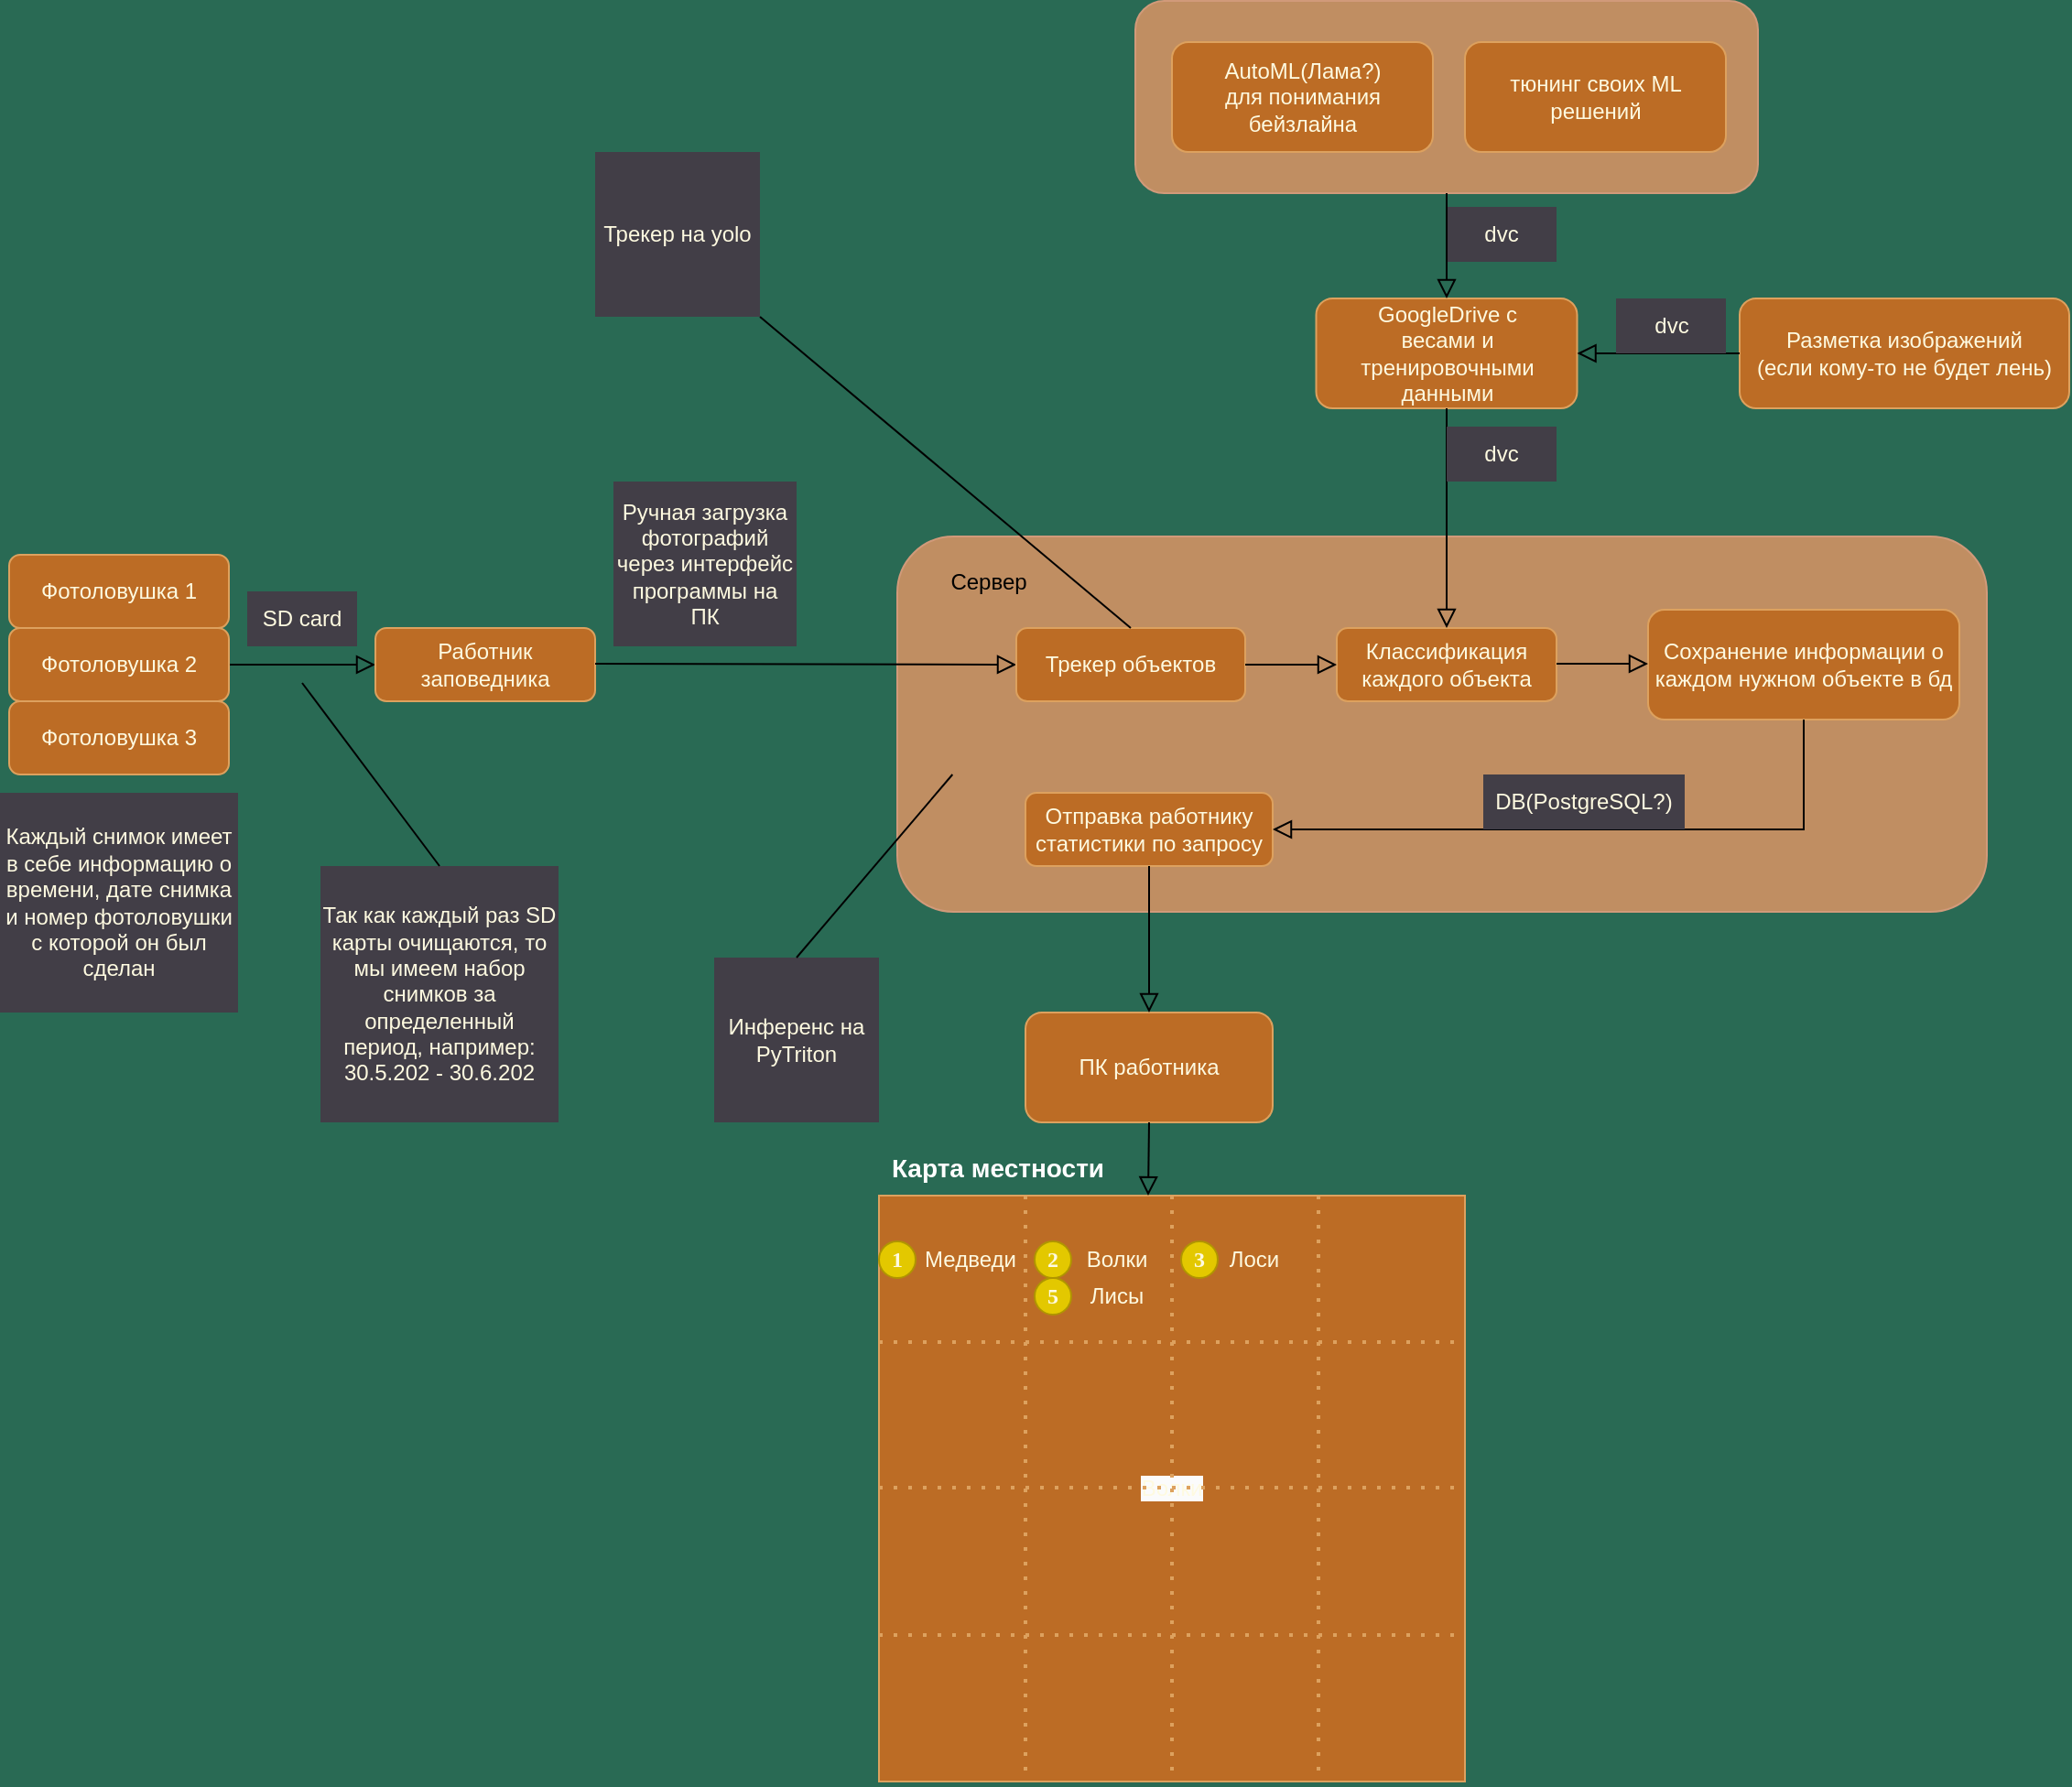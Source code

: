 <mxfile version="21.7.5" type="device">
  <diagram id="C5RBs43oDa-KdzZeNtuy" name="Page-1">
    <mxGraphModel dx="1356" dy="2001" grid="1" gridSize="10" guides="1" tooltips="1" connect="1" arrows="1" fold="1" page="1" pageScale="1" pageWidth="827" pageHeight="1169" background="#296a54" math="0" shadow="0">
      <root>
        <mxCell id="WIyWlLk6GJQsqaUBKTNV-0" />
        <mxCell id="WIyWlLk6GJQsqaUBKTNV-1" parent="WIyWlLk6GJQsqaUBKTNV-0" />
        <mxCell id="UN8iPi8M0M4lKCketsCk-8" value="" style="rounded=1;whiteSpace=wrap;html=1;fontSize=12;glass=0;strokeWidth=1;shadow=0;labelBackgroundColor=none;fillColor=#c08e62;strokeColor=#d19a7a;fontColor=#FEFAE0;" parent="WIyWlLk6GJQsqaUBKTNV-1" vertex="1">
          <mxGeometry x="530" y="120" width="595" height="205" as="geometry" />
        </mxCell>
        <mxCell id="WIyWlLk6GJQsqaUBKTNV-2" value="" style="rounded=0;html=1;jettySize=auto;orthogonalLoop=1;fontSize=11;endArrow=block;endFill=0;endSize=8;strokeWidth=1;shadow=0;labelBackgroundColor=none;edgeStyle=orthogonalEdgeStyle;entryX=0;entryY=0.5;entryDx=0;entryDy=0;strokeColor=#000000;fontColor=default;" parent="WIyWlLk6GJQsqaUBKTNV-1" source="WIyWlLk6GJQsqaUBKTNV-3" target="UN8iPi8M0M4lKCketsCk-2" edge="1">
          <mxGeometry relative="1" as="geometry">
            <mxPoint x="225" y="190" as="targetPoint" />
          </mxGeometry>
        </mxCell>
        <mxCell id="WIyWlLk6GJQsqaUBKTNV-3" value="Фотоловушка 2" style="rounded=1;whiteSpace=wrap;html=1;fontSize=12;glass=0;strokeWidth=1;shadow=0;labelBackgroundColor=none;fillColor=#BC6C25;strokeColor=#DDA15E;fontColor=#FEFAE0;" parent="WIyWlLk6GJQsqaUBKTNV-1" vertex="1">
          <mxGeometry x="45" y="170" width="120" height="40" as="geometry" />
        </mxCell>
        <mxCell id="UN8iPi8M0M4lKCketsCk-0" value="Фотоловушка 3" style="rounded=1;whiteSpace=wrap;html=1;fontSize=12;glass=0;strokeWidth=1;shadow=0;labelBackgroundColor=none;fillColor=#BC6C25;strokeColor=#DDA15E;fontColor=#FEFAE0;" parent="WIyWlLk6GJQsqaUBKTNV-1" vertex="1">
          <mxGeometry x="45" y="210" width="120" height="40" as="geometry" />
        </mxCell>
        <mxCell id="UN8iPi8M0M4lKCketsCk-1" value="Фотоловушка 1" style="rounded=1;whiteSpace=wrap;html=1;fontSize=12;glass=0;strokeWidth=1;shadow=0;labelBackgroundColor=none;fillColor=#BC6C25;strokeColor=#DDA15E;fontColor=#FEFAE0;" parent="WIyWlLk6GJQsqaUBKTNV-1" vertex="1">
          <mxGeometry x="45" y="130" width="120" height="40" as="geometry" />
        </mxCell>
        <mxCell id="UN8iPi8M0M4lKCketsCk-2" value="Работник заповедника" style="rounded=1;whiteSpace=wrap;html=1;fontSize=12;glass=0;strokeWidth=1;shadow=0;labelBackgroundColor=none;fillColor=#BC6C25;strokeColor=#DDA15E;fontColor=#FEFAE0;" parent="WIyWlLk6GJQsqaUBKTNV-1" vertex="1">
          <mxGeometry x="245" y="170" width="120" height="40" as="geometry" />
        </mxCell>
        <mxCell id="UN8iPi8M0M4lKCketsCk-5" value="SD card" style="text;html=1;strokeColor=none;fillColor=#423e47;align=center;verticalAlign=middle;whiteSpace=wrap;rounded=0;labelBackgroundColor=none;fontColor=#FEFAE0;" parent="WIyWlLk6GJQsqaUBKTNV-1" vertex="1">
          <mxGeometry x="175" y="150" width="60" height="30" as="geometry" />
        </mxCell>
        <mxCell id="UN8iPi8M0M4lKCketsCk-6" value="" style="rounded=0;html=1;jettySize=auto;orthogonalLoop=1;fontSize=11;endArrow=block;endFill=0;endSize=8;strokeWidth=1;shadow=0;labelBackgroundColor=none;edgeStyle=orthogonalEdgeStyle;entryX=0;entryY=0.5;entryDx=0;entryDy=0;strokeColor=#000000;fontColor=default;" parent="WIyWlLk6GJQsqaUBKTNV-1" edge="1" target="E1cWPZ0sb_W8jcI9UWx0-8">
          <mxGeometry relative="1" as="geometry">
            <mxPoint x="365" y="189.52" as="sourcePoint" />
            <mxPoint x="445" y="189.52" as="targetPoint" />
          </mxGeometry>
        </mxCell>
        <mxCell id="UN8iPi8M0M4lKCketsCk-7" value="Ручная загрузка фотографий через интерфейс программы на ПК" style="text;html=1;strokeColor=none;fillColor=#423e47;align=center;verticalAlign=middle;whiteSpace=wrap;rounded=0;labelBackgroundColor=none;fontColor=#FEFAE0;gradientColor=none;" parent="WIyWlLk6GJQsqaUBKTNV-1" vertex="1">
          <mxGeometry x="375" y="90" width="100" height="90" as="geometry" />
        </mxCell>
        <mxCell id="UN8iPi8M0M4lKCketsCk-11" value="Каждый снимок имеет в себе информацию о времени, дате снимка и номер фотоловушки с которой он был сделан" style="text;html=1;strokeColor=none;fillColor=#423e47;align=center;verticalAlign=middle;whiteSpace=wrap;rounded=0;labelBackgroundColor=none;fontColor=#FEFAE0;" parent="WIyWlLk6GJQsqaUBKTNV-1" vertex="1">
          <mxGeometry x="40" y="260" width="130" height="120" as="geometry" />
        </mxCell>
        <mxCell id="UN8iPi8M0M4lKCketsCk-17" value="Так как каждый раз SD карты очищаются, то мы имеем набор снимков за определенный период, например:&lt;br&gt;30.5.202 - 30.6.202" style="rounded=0;whiteSpace=wrap;html=1;labelBackgroundColor=none;fillColor=#423e47;strokeColor=none;fontColor=#FEFAE0;" parent="WIyWlLk6GJQsqaUBKTNV-1" vertex="1">
          <mxGeometry x="215" y="300" width="130" height="140" as="geometry" />
        </mxCell>
        <mxCell id="UN8iPi8M0M4lKCketsCk-23" value="ПК работника" style="rounded=1;whiteSpace=wrap;html=1;fontSize=12;glass=0;strokeWidth=1;shadow=0;labelBackgroundColor=none;fillColor=#BC6C25;strokeColor=#DDA15E;fontColor=#FEFAE0;" parent="WIyWlLk6GJQsqaUBKTNV-1" vertex="1">
          <mxGeometry x="600" y="380" width="135" height="60" as="geometry" />
        </mxCell>
        <mxCell id="UN8iPi8M0M4lKCketsCk-26" value="&lt;span style=&quot;color: rgb(254, 250, 224); font-family: Helvetica; font-size: 12px; font-style: normal; font-variant-ligatures: normal; font-variant-caps: normal; font-weight: 400; letter-spacing: normal; orphans: 2; text-align: center; text-indent: 0px; text-transform: none; widows: 2; word-spacing: 0px; -webkit-text-stroke-width: 0px; background-color: rgb(251, 251, 251); text-decoration-thickness: initial; text-decoration-style: initial; text-decoration-color: initial; float: none; display: inline !important;&quot;&gt;Волки&lt;/span&gt;" style="rounded=0;whiteSpace=wrap;html=1;labelBackgroundColor=none;fillColor=#BC6C25;strokeColor=#DDA15E;fontColor=#FEFAE0;" parent="WIyWlLk6GJQsqaUBKTNV-1" vertex="1">
          <mxGeometry x="520" y="480" width="320" height="320" as="geometry" />
        </mxCell>
        <mxCell id="UN8iPi8M0M4lKCketsCk-28" value="" style="endArrow=none;dashed=1;html=1;dashPattern=1 3;strokeWidth=2;rounded=0;exitX=0;exitY=0.25;exitDx=0;exitDy=0;entryX=1;entryY=0.25;entryDx=0;entryDy=0;labelBackgroundColor=none;strokeColor=#DDA15E;fontColor=default;" parent="WIyWlLk6GJQsqaUBKTNV-1" source="UN8iPi8M0M4lKCketsCk-26" target="UN8iPi8M0M4lKCketsCk-26" edge="1">
          <mxGeometry width="50" height="50" relative="1" as="geometry">
            <mxPoint x="600" y="570" as="sourcePoint" />
            <mxPoint x="650" y="520" as="targetPoint" />
          </mxGeometry>
        </mxCell>
        <mxCell id="UN8iPi8M0M4lKCketsCk-31" value="" style="endArrow=none;dashed=1;html=1;dashPattern=1 3;strokeWidth=2;rounded=0;exitX=0;exitY=0.25;exitDx=0;exitDy=0;entryX=1;entryY=0.25;entryDx=0;entryDy=0;labelBackgroundColor=none;strokeColor=#DDA15E;fontColor=default;" parent="WIyWlLk6GJQsqaUBKTNV-1" edge="1">
          <mxGeometry width="50" height="50" relative="1" as="geometry">
            <mxPoint x="520" y="639.52" as="sourcePoint" />
            <mxPoint x="840" y="639.52" as="targetPoint" />
          </mxGeometry>
        </mxCell>
        <mxCell id="UN8iPi8M0M4lKCketsCk-33" value="" style="endArrow=none;dashed=1;html=1;dashPattern=1 3;strokeWidth=2;rounded=0;exitX=0;exitY=0.25;exitDx=0;exitDy=0;entryX=1;entryY=0.25;entryDx=0;entryDy=0;labelBackgroundColor=none;strokeColor=#DDA15E;fontColor=default;" parent="WIyWlLk6GJQsqaUBKTNV-1" edge="1">
          <mxGeometry width="50" height="50" relative="1" as="geometry">
            <mxPoint x="520" y="720" as="sourcePoint" />
            <mxPoint x="840" y="720" as="targetPoint" />
          </mxGeometry>
        </mxCell>
        <mxCell id="UN8iPi8M0M4lKCketsCk-35" value="" style="endArrow=none;dashed=1;html=1;dashPattern=1 3;strokeWidth=2;rounded=0;exitX=0.25;exitY=0;exitDx=0;exitDy=0;entryX=0.25;entryY=1;entryDx=0;entryDy=0;labelBackgroundColor=none;strokeColor=#DDA15E;fontColor=default;" parent="WIyWlLk6GJQsqaUBKTNV-1" source="UN8iPi8M0M4lKCketsCk-26" target="UN8iPi8M0M4lKCketsCk-26" edge="1">
          <mxGeometry width="50" height="50" relative="1" as="geometry">
            <mxPoint x="530" y="570" as="sourcePoint" />
            <mxPoint x="850" y="570" as="targetPoint" />
          </mxGeometry>
        </mxCell>
        <mxCell id="UN8iPi8M0M4lKCketsCk-36" value="" style="endArrow=none;dashed=1;html=1;dashPattern=1 3;strokeWidth=2;rounded=0;exitX=0.25;exitY=0;exitDx=0;exitDy=0;entryX=0.25;entryY=1;entryDx=0;entryDy=0;labelBackgroundColor=none;strokeColor=#DDA15E;fontColor=default;" parent="WIyWlLk6GJQsqaUBKTNV-1" edge="1">
          <mxGeometry width="50" height="50" relative="1" as="geometry">
            <mxPoint x="680" y="480" as="sourcePoint" />
            <mxPoint x="680" y="800" as="targetPoint" />
          </mxGeometry>
        </mxCell>
        <mxCell id="UN8iPi8M0M4lKCketsCk-37" value="" style="endArrow=none;dashed=1;html=1;dashPattern=1 3;strokeWidth=2;rounded=0;exitX=0.25;exitY=0;exitDx=0;exitDy=0;entryX=0.25;entryY=1;entryDx=0;entryDy=0;labelBackgroundColor=none;strokeColor=#DDA15E;fontColor=default;" parent="WIyWlLk6GJQsqaUBKTNV-1" edge="1">
          <mxGeometry width="50" height="50" relative="1" as="geometry">
            <mxPoint x="760" y="480" as="sourcePoint" />
            <mxPoint x="760" y="800" as="targetPoint" />
          </mxGeometry>
        </mxCell>
        <mxCell id="UN8iPi8M0M4lKCketsCk-52" value="" style="ellipse;whiteSpace=wrap;html=1;fillColor=#e3c800;fontColor=#000000;strokeColor=#B09500;labelBackgroundColor=none;" parent="WIyWlLk6GJQsqaUBKTNV-1" vertex="1">
          <mxGeometry x="520" y="505" width="20" height="20" as="geometry" />
        </mxCell>
        <mxCell id="UN8iPi8M0M4lKCketsCk-54" value="" style="ellipse;whiteSpace=wrap;html=1;fillColor=#e3c800;fontColor=#000000;strokeColor=#B09500;labelBackgroundColor=none;" parent="WIyWlLk6GJQsqaUBKTNV-1" vertex="1">
          <mxGeometry x="605" y="505" width="20" height="20" as="geometry" />
        </mxCell>
        <mxCell id="UN8iPi8M0M4lKCketsCk-55" value="" style="ellipse;whiteSpace=wrap;html=1;fillColor=#e3c800;fontColor=#000000;strokeColor=#B09500;labelBackgroundColor=none;" parent="WIyWlLk6GJQsqaUBKTNV-1" vertex="1">
          <mxGeometry x="685" y="505" width="20" height="20" as="geometry" />
        </mxCell>
        <mxCell id="UN8iPi8M0M4lKCketsCk-56" value="&lt;b&gt;&lt;font face=&quot;Times New Roman&quot;&gt;1&lt;/font&gt;&lt;/b&gt;" style="text;html=1;strokeColor=none;fillColor=none;align=center;verticalAlign=middle;whiteSpace=wrap;rounded=0;labelBackgroundColor=none;fontColor=#FEFAE0;" parent="WIyWlLk6GJQsqaUBKTNV-1" vertex="1">
          <mxGeometry x="525" y="505" width="10" height="20" as="geometry" />
        </mxCell>
        <mxCell id="UN8iPi8M0M4lKCketsCk-58" value="&lt;b&gt;&lt;font face=&quot;Times New Roman&quot;&gt;2&lt;/font&gt;&lt;/b&gt;" style="text;html=1;strokeColor=none;fillColor=none;align=center;verticalAlign=middle;whiteSpace=wrap;rounded=0;labelBackgroundColor=none;fontColor=#FEFAE0;" parent="WIyWlLk6GJQsqaUBKTNV-1" vertex="1">
          <mxGeometry x="610" y="505" width="10" height="20" as="geometry" />
        </mxCell>
        <mxCell id="UN8iPi8M0M4lKCketsCk-59" value="&lt;b&gt;&lt;font face=&quot;Times New Roman&quot;&gt;3&lt;/font&gt;&lt;/b&gt;" style="text;html=1;strokeColor=none;fillColor=none;align=center;verticalAlign=middle;whiteSpace=wrap;rounded=0;labelBackgroundColor=none;fontColor=#FEFAE0;" parent="WIyWlLk6GJQsqaUBKTNV-1" vertex="1">
          <mxGeometry x="690" y="505" width="10" height="20" as="geometry" />
        </mxCell>
        <mxCell id="UN8iPi8M0M4lKCketsCk-64" value="Медведи" style="text;html=1;strokeColor=none;fillColor=none;align=center;verticalAlign=middle;whiteSpace=wrap;rounded=0;labelBackgroundColor=none;fontColor=#FEFAE0;" parent="WIyWlLk6GJQsqaUBKTNV-1" vertex="1">
          <mxGeometry x="540" y="500" width="60" height="30" as="geometry" />
        </mxCell>
        <mxCell id="UN8iPi8M0M4lKCketsCk-65" value="Волки" style="text;html=1;strokeColor=none;fillColor=none;align=center;verticalAlign=middle;whiteSpace=wrap;rounded=0;labelBackgroundColor=none;fontColor=#FEFAE0;" parent="WIyWlLk6GJQsqaUBKTNV-1" vertex="1">
          <mxGeometry x="620" y="500" width="60" height="30" as="geometry" />
        </mxCell>
        <mxCell id="UN8iPi8M0M4lKCketsCk-66" value="Лоси" style="text;html=1;strokeColor=none;fillColor=none;align=center;verticalAlign=middle;whiteSpace=wrap;rounded=0;labelBackgroundColor=none;fontColor=#FEFAE0;" parent="WIyWlLk6GJQsqaUBKTNV-1" vertex="1">
          <mxGeometry x="695" y="500" width="60" height="30" as="geometry" />
        </mxCell>
        <mxCell id="UN8iPi8M0M4lKCketsCk-67" value="" style="endArrow=none;html=1;rounded=0;labelBackgroundColor=none;strokeColor=#000000;fontColor=default;exitX=0.5;exitY=0;exitDx=0;exitDy=0;" parent="WIyWlLk6GJQsqaUBKTNV-1" edge="1" source="UN8iPi8M0M4lKCketsCk-17">
          <mxGeometry width="50" height="50" relative="1" as="geometry">
            <mxPoint x="265" y="290" as="sourcePoint" />
            <mxPoint x="205" y="200" as="targetPoint" />
          </mxGeometry>
        </mxCell>
        <mxCell id="E1cWPZ0sb_W8jcI9UWx0-7" value="Сервер" style="text;html=1;strokeColor=none;fillColor=none;align=center;verticalAlign=middle;whiteSpace=wrap;rounded=0;" vertex="1" parent="WIyWlLk6GJQsqaUBKTNV-1">
          <mxGeometry x="550" y="130" width="60" height="30" as="geometry" />
        </mxCell>
        <mxCell id="E1cWPZ0sb_W8jcI9UWx0-8" value="Трекер объектов" style="rounded=1;whiteSpace=wrap;html=1;fontSize=12;glass=0;strokeWidth=1;shadow=0;labelBackgroundColor=none;fillColor=#BC6C25;strokeColor=#DDA15E;fontColor=#FEFAE0;" vertex="1" parent="WIyWlLk6GJQsqaUBKTNV-1">
          <mxGeometry x="595" y="170" width="125" height="40" as="geometry" />
        </mxCell>
        <mxCell id="E1cWPZ0sb_W8jcI9UWx0-9" value="Классификация каждого объекта" style="rounded=1;whiteSpace=wrap;html=1;fontSize=12;glass=0;strokeWidth=1;shadow=0;labelBackgroundColor=none;fillColor=#BC6C25;strokeColor=#DDA15E;fontColor=#FEFAE0;" vertex="1" parent="WIyWlLk6GJQsqaUBKTNV-1">
          <mxGeometry x="770" y="170" width="120" height="40" as="geometry" />
        </mxCell>
        <mxCell id="E1cWPZ0sb_W8jcI9UWx0-11" value="" style="rounded=0;html=1;jettySize=auto;orthogonalLoop=1;fontSize=11;endArrow=block;endFill=0;endSize=8;strokeWidth=1;shadow=0;labelBackgroundColor=none;edgeStyle=orthogonalEdgeStyle;entryX=0;entryY=0.5;entryDx=0;entryDy=0;strokeColor=#000000;fontColor=default;exitX=1;exitY=0.5;exitDx=0;exitDy=0;" edge="1" parent="WIyWlLk6GJQsqaUBKTNV-1" source="E1cWPZ0sb_W8jcI9UWx0-8" target="E1cWPZ0sb_W8jcI9UWx0-9">
          <mxGeometry relative="1" as="geometry">
            <mxPoint x="635" y="250.0" as="sourcePoint" />
            <mxPoint x="865" y="250.48" as="targetPoint" />
          </mxGeometry>
        </mxCell>
        <mxCell id="E1cWPZ0sb_W8jcI9UWx0-12" value="Сохранение информации о каждом нужном объекте в бд" style="rounded=1;whiteSpace=wrap;html=1;fontSize=12;glass=0;strokeWidth=1;shadow=0;labelBackgroundColor=none;fillColor=#BC6C25;strokeColor=#DDA15E;fontColor=#FEFAE0;" vertex="1" parent="WIyWlLk6GJQsqaUBKTNV-1">
          <mxGeometry x="940" y="160" width="170" height="60" as="geometry" />
        </mxCell>
        <mxCell id="E1cWPZ0sb_W8jcI9UWx0-13" value="" style="rounded=0;html=1;jettySize=auto;orthogonalLoop=1;fontSize=11;endArrow=block;endFill=0;endSize=8;strokeWidth=1;shadow=0;labelBackgroundColor=none;edgeStyle=orthogonalEdgeStyle;entryX=0;entryY=0.5;entryDx=0;entryDy=0;strokeColor=#000000;fontColor=default;exitX=1;exitY=0.5;exitDx=0;exitDy=0;" edge="1" parent="WIyWlLk6GJQsqaUBKTNV-1">
          <mxGeometry relative="1" as="geometry">
            <mxPoint x="890" y="189.5" as="sourcePoint" />
            <mxPoint x="940" y="189.5" as="targetPoint" />
          </mxGeometry>
        </mxCell>
        <mxCell id="E1cWPZ0sb_W8jcI9UWx0-14" value="Отправка работнику статистики по запросу" style="rounded=1;whiteSpace=wrap;html=1;fontSize=12;glass=0;strokeWidth=1;shadow=0;labelBackgroundColor=none;fillColor=#BC6C25;strokeColor=#DDA15E;fontColor=#FEFAE0;" vertex="1" parent="WIyWlLk6GJQsqaUBKTNV-1">
          <mxGeometry x="600" y="260" width="135" height="40" as="geometry" />
        </mxCell>
        <mxCell id="E1cWPZ0sb_W8jcI9UWx0-15" value="" style="rounded=0;html=1;jettySize=auto;orthogonalLoop=1;fontSize=11;endArrow=block;endFill=0;endSize=8;strokeWidth=1;shadow=0;labelBackgroundColor=none;edgeStyle=orthogonalEdgeStyle;entryX=1;entryY=0.5;entryDx=0;entryDy=0;strokeColor=#000000;fontColor=default;exitX=0.5;exitY=1;exitDx=0;exitDy=0;" edge="1" parent="WIyWlLk6GJQsqaUBKTNV-1" source="E1cWPZ0sb_W8jcI9UWx0-12" target="E1cWPZ0sb_W8jcI9UWx0-14">
          <mxGeometry relative="1" as="geometry">
            <mxPoint x="900" y="199.5" as="sourcePoint" />
            <mxPoint x="950" y="199.5" as="targetPoint" />
          </mxGeometry>
        </mxCell>
        <mxCell id="E1cWPZ0sb_W8jcI9UWx0-16" value="DB(PostgreSQL?)" style="text;html=1;strokeColor=none;fillColor=#423e47;align=center;verticalAlign=middle;whiteSpace=wrap;rounded=0;labelBackgroundColor=none;fontColor=#FEFAE0;" vertex="1" parent="WIyWlLk6GJQsqaUBKTNV-1">
          <mxGeometry x="850" y="250" width="110" height="30" as="geometry" />
        </mxCell>
        <mxCell id="E1cWPZ0sb_W8jcI9UWx0-17" value="" style="rounded=0;html=1;jettySize=auto;orthogonalLoop=1;fontSize=11;endArrow=block;endFill=0;endSize=8;strokeWidth=1;shadow=0;labelBackgroundColor=none;edgeStyle=orthogonalEdgeStyle;strokeColor=#000000;fontColor=default;exitX=0.5;exitY=1;exitDx=0;exitDy=0;entryX=0.5;entryY=0;entryDx=0;entryDy=0;" edge="1" parent="WIyWlLk6GJQsqaUBKTNV-1" source="E1cWPZ0sb_W8jcI9UWx0-14" target="UN8iPi8M0M4lKCketsCk-23">
          <mxGeometry relative="1" as="geometry">
            <mxPoint x="730" y="200" as="sourcePoint" />
            <mxPoint x="780" y="360" as="targetPoint" />
          </mxGeometry>
        </mxCell>
        <mxCell id="E1cWPZ0sb_W8jcI9UWx0-18" value="Лисы" style="text;html=1;strokeColor=none;fillColor=none;align=center;verticalAlign=middle;whiteSpace=wrap;rounded=0;labelBackgroundColor=none;fontColor=#FEFAE0;" vertex="1" parent="WIyWlLk6GJQsqaUBKTNV-1">
          <mxGeometry x="620" y="520" width="60" height="30" as="geometry" />
        </mxCell>
        <mxCell id="E1cWPZ0sb_W8jcI9UWx0-19" value="" style="ellipse;whiteSpace=wrap;html=1;fillColor=#e3c800;fontColor=#000000;strokeColor=#B09500;labelBackgroundColor=none;" vertex="1" parent="WIyWlLk6GJQsqaUBKTNV-1">
          <mxGeometry x="605" y="525" width="20" height="20" as="geometry" />
        </mxCell>
        <mxCell id="E1cWPZ0sb_W8jcI9UWx0-20" value="&lt;b&gt;&lt;font face=&quot;Times New Roman&quot;&gt;5&lt;/font&gt;&lt;/b&gt;" style="text;html=1;strokeColor=none;fillColor=none;align=center;verticalAlign=middle;whiteSpace=wrap;rounded=0;labelBackgroundColor=none;fontColor=#FEFAE0;" vertex="1" parent="WIyWlLk6GJQsqaUBKTNV-1">
          <mxGeometry x="610" y="525" width="10" height="20" as="geometry" />
        </mxCell>
        <mxCell id="E1cWPZ0sb_W8jcI9UWx0-33" value="&lt;font style=&quot;font-size: 14px;&quot; color=&quot;#ffffff&quot;&gt;&lt;b&gt;Карта местности&lt;/b&gt;&lt;/font&gt;" style="text;html=1;strokeColor=none;fillColor=none;align=center;verticalAlign=middle;whiteSpace=wrap;rounded=0;" vertex="1" parent="WIyWlLk6GJQsqaUBKTNV-1">
          <mxGeometry x="520" y="450" width="130" height="30" as="geometry" />
        </mxCell>
        <mxCell id="E1cWPZ0sb_W8jcI9UWx0-34" value="" style="rounded=0;html=1;jettySize=auto;orthogonalLoop=1;fontSize=11;endArrow=block;endFill=0;endSize=8;strokeWidth=1;shadow=0;labelBackgroundColor=none;edgeStyle=orthogonalEdgeStyle;strokeColor=#000000;fontColor=default;exitX=0.5;exitY=1;exitDx=0;exitDy=0;" edge="1" parent="WIyWlLk6GJQsqaUBKTNV-1" source="UN8iPi8M0M4lKCketsCk-23">
          <mxGeometry relative="1" as="geometry">
            <mxPoint x="667.19" y="450" as="sourcePoint" />
            <mxPoint x="667" y="480" as="targetPoint" />
          </mxGeometry>
        </mxCell>
        <mxCell id="E1cWPZ0sb_W8jcI9UWx0-38" value="Инференс на PyTriton" style="rounded=0;whiteSpace=wrap;html=1;labelBackgroundColor=none;fillColor=#423e47;strokeColor=none;fontColor=#FEFAE0;" vertex="1" parent="WIyWlLk6GJQsqaUBKTNV-1">
          <mxGeometry x="430" y="350" width="90" height="90" as="geometry" />
        </mxCell>
        <mxCell id="E1cWPZ0sb_W8jcI9UWx0-39" value="" style="endArrow=none;html=1;rounded=0;labelBackgroundColor=none;strokeColor=#000000;fontColor=default;exitX=0.5;exitY=0;exitDx=0;exitDy=0;" edge="1" parent="WIyWlLk6GJQsqaUBKTNV-1" source="E1cWPZ0sb_W8jcI9UWx0-38">
          <mxGeometry width="50" height="50" relative="1" as="geometry">
            <mxPoint x="499.85" y="275" as="sourcePoint" />
            <mxPoint x="560.144" y="250" as="targetPoint" />
          </mxGeometry>
        </mxCell>
        <mxCell id="E1cWPZ0sb_W8jcI9UWx0-40" value="Трекер на yolo" style="rounded=0;whiteSpace=wrap;html=1;labelBackgroundColor=none;fillColor=#423e47;strokeColor=none;fontColor=#FEFAE0;" vertex="1" parent="WIyWlLk6GJQsqaUBKTNV-1">
          <mxGeometry x="365" y="-90" width="90" height="90" as="geometry" />
        </mxCell>
        <mxCell id="E1cWPZ0sb_W8jcI9UWx0-41" value="" style="endArrow=none;html=1;rounded=0;labelBackgroundColor=none;strokeColor=#000000;fontColor=default;entryX=1;entryY=1;entryDx=0;entryDy=0;exitX=0.5;exitY=0;exitDx=0;exitDy=0;" edge="1" parent="WIyWlLk6GJQsqaUBKTNV-1" source="E1cWPZ0sb_W8jcI9UWx0-8" target="E1cWPZ0sb_W8jcI9UWx0-40">
          <mxGeometry width="50" height="50" relative="1" as="geometry">
            <mxPoint x="530" y="360" as="sourcePoint" />
            <mxPoint x="610" y="310" as="targetPoint" />
          </mxGeometry>
        </mxCell>
        <mxCell id="E1cWPZ0sb_W8jcI9UWx0-42" value="" style="rounded=1;whiteSpace=wrap;html=1;fontSize=12;glass=0;strokeWidth=1;shadow=0;labelBackgroundColor=none;fillColor=#c08e62;strokeColor=#d19a7a;fontColor=#FEFAE0;" vertex="1" parent="WIyWlLk6GJQsqaUBKTNV-1">
          <mxGeometry x="660" y="-172.5" width="340" height="105" as="geometry" />
        </mxCell>
        <mxCell id="E1cWPZ0sb_W8jcI9UWx0-43" value="GoogleDrive с&lt;br&gt;весами и тренировочными данными" style="rounded=1;whiteSpace=wrap;html=1;fontSize=12;glass=0;strokeWidth=1;shadow=0;labelBackgroundColor=none;fillColor=#BC6C25;strokeColor=#DDA15E;fontColor=#FEFAE0;" vertex="1" parent="WIyWlLk6GJQsqaUBKTNV-1">
          <mxGeometry x="758.75" y="-10" width="142.5" height="60" as="geometry" />
        </mxCell>
        <mxCell id="E1cWPZ0sb_W8jcI9UWx0-44" value="" style="rounded=0;html=1;jettySize=auto;orthogonalLoop=1;fontSize=11;endArrow=block;endFill=0;endSize=8;strokeWidth=1;shadow=0;labelBackgroundColor=none;edgeStyle=orthogonalEdgeStyle;entryX=0.5;entryY=0;entryDx=0;entryDy=0;strokeColor=#000000;fontColor=default;exitX=0.5;exitY=1;exitDx=0;exitDy=0;" edge="1" parent="WIyWlLk6GJQsqaUBKTNV-1" source="E1cWPZ0sb_W8jcI9UWx0-43" target="E1cWPZ0sb_W8jcI9UWx0-9">
          <mxGeometry relative="1" as="geometry">
            <mxPoint x="375" y="199.52" as="sourcePoint" />
            <mxPoint x="605" y="200" as="targetPoint" />
          </mxGeometry>
        </mxCell>
        <mxCell id="E1cWPZ0sb_W8jcI9UWx0-45" value="dvc" style="text;html=1;strokeColor=none;fillColor=#423e47;align=center;verticalAlign=middle;whiteSpace=wrap;rounded=0;labelBackgroundColor=none;fontColor=#FEFAE0;" vertex="1" parent="WIyWlLk6GJQsqaUBKTNV-1">
          <mxGeometry x="830" y="60" width="60" height="30" as="geometry" />
        </mxCell>
        <mxCell id="E1cWPZ0sb_W8jcI9UWx0-46" value="dvc" style="text;html=1;strokeColor=none;fillColor=#423e47;align=center;verticalAlign=middle;whiteSpace=wrap;rounded=0;labelBackgroundColor=none;fontColor=#FEFAE0;" vertex="1" parent="WIyWlLk6GJQsqaUBKTNV-1">
          <mxGeometry x="830" y="-60" width="60" height="30" as="geometry" />
        </mxCell>
        <mxCell id="E1cWPZ0sb_W8jcI9UWx0-47" value="AutoML(Лама?)&lt;br&gt;для понимания бейзлайна" style="rounded=1;whiteSpace=wrap;html=1;fontSize=12;glass=0;strokeWidth=1;shadow=0;labelBackgroundColor=none;fillColor=#BC6C25;strokeColor=#DDA15E;fontColor=#FEFAE0;" vertex="1" parent="WIyWlLk6GJQsqaUBKTNV-1">
          <mxGeometry x="680" y="-150" width="142.5" height="60" as="geometry" />
        </mxCell>
        <mxCell id="E1cWPZ0sb_W8jcI9UWx0-48" value="тюнинг своих ML решений" style="rounded=1;whiteSpace=wrap;html=1;fontSize=12;glass=0;strokeWidth=1;shadow=0;labelBackgroundColor=none;fillColor=#BC6C25;strokeColor=#DDA15E;fontColor=#FEFAE0;" vertex="1" parent="WIyWlLk6GJQsqaUBKTNV-1">
          <mxGeometry x="840" y="-150" width="142.5" height="60" as="geometry" />
        </mxCell>
        <mxCell id="E1cWPZ0sb_W8jcI9UWx0-49" value="" style="rounded=0;html=1;jettySize=auto;orthogonalLoop=1;fontSize=11;endArrow=block;endFill=0;endSize=8;strokeWidth=1;shadow=0;labelBackgroundColor=none;edgeStyle=orthogonalEdgeStyle;entryX=0.5;entryY=0;entryDx=0;entryDy=0;strokeColor=#000000;fontColor=default;exitX=0.5;exitY=1;exitDx=0;exitDy=0;" edge="1" parent="WIyWlLk6GJQsqaUBKTNV-1" source="E1cWPZ0sb_W8jcI9UWx0-42" target="E1cWPZ0sb_W8jcI9UWx0-43">
          <mxGeometry relative="1" as="geometry">
            <mxPoint x="840" y="60" as="sourcePoint" />
            <mxPoint x="840" y="180" as="targetPoint" />
          </mxGeometry>
        </mxCell>
        <mxCell id="E1cWPZ0sb_W8jcI9UWx0-50" value="Разметка изображений&lt;br&gt;(если кому-то не будет лень)" style="rounded=1;whiteSpace=wrap;html=1;fontSize=12;glass=0;strokeWidth=1;shadow=0;labelBackgroundColor=none;fillColor=#BC6C25;strokeColor=#DDA15E;fontColor=#FEFAE0;" vertex="1" parent="WIyWlLk6GJQsqaUBKTNV-1">
          <mxGeometry x="990" y="-10" width="180" height="60" as="geometry" />
        </mxCell>
        <mxCell id="E1cWPZ0sb_W8jcI9UWx0-51" value="" style="rounded=0;html=1;jettySize=auto;orthogonalLoop=1;fontSize=11;endArrow=block;endFill=0;endSize=8;strokeWidth=1;shadow=0;labelBackgroundColor=none;edgeStyle=orthogonalEdgeStyle;entryX=1;entryY=0.5;entryDx=0;entryDy=0;strokeColor=#000000;fontColor=default;exitX=0;exitY=0.5;exitDx=0;exitDy=0;" edge="1" parent="WIyWlLk6GJQsqaUBKTNV-1" source="E1cWPZ0sb_W8jcI9UWx0-50" target="E1cWPZ0sb_W8jcI9UWx0-43">
          <mxGeometry relative="1" as="geometry">
            <mxPoint x="840" y="60" as="sourcePoint" />
            <mxPoint x="840" y="180" as="targetPoint" />
          </mxGeometry>
        </mxCell>
        <mxCell id="E1cWPZ0sb_W8jcI9UWx0-52" value="dvc" style="text;html=1;strokeColor=none;fillColor=#423e47;align=center;verticalAlign=middle;whiteSpace=wrap;rounded=0;labelBackgroundColor=none;fontColor=#FEFAE0;" vertex="1" parent="WIyWlLk6GJQsqaUBKTNV-1">
          <mxGeometry x="922.5" y="-10" width="60" height="30" as="geometry" />
        </mxCell>
      </root>
    </mxGraphModel>
  </diagram>
</mxfile>
